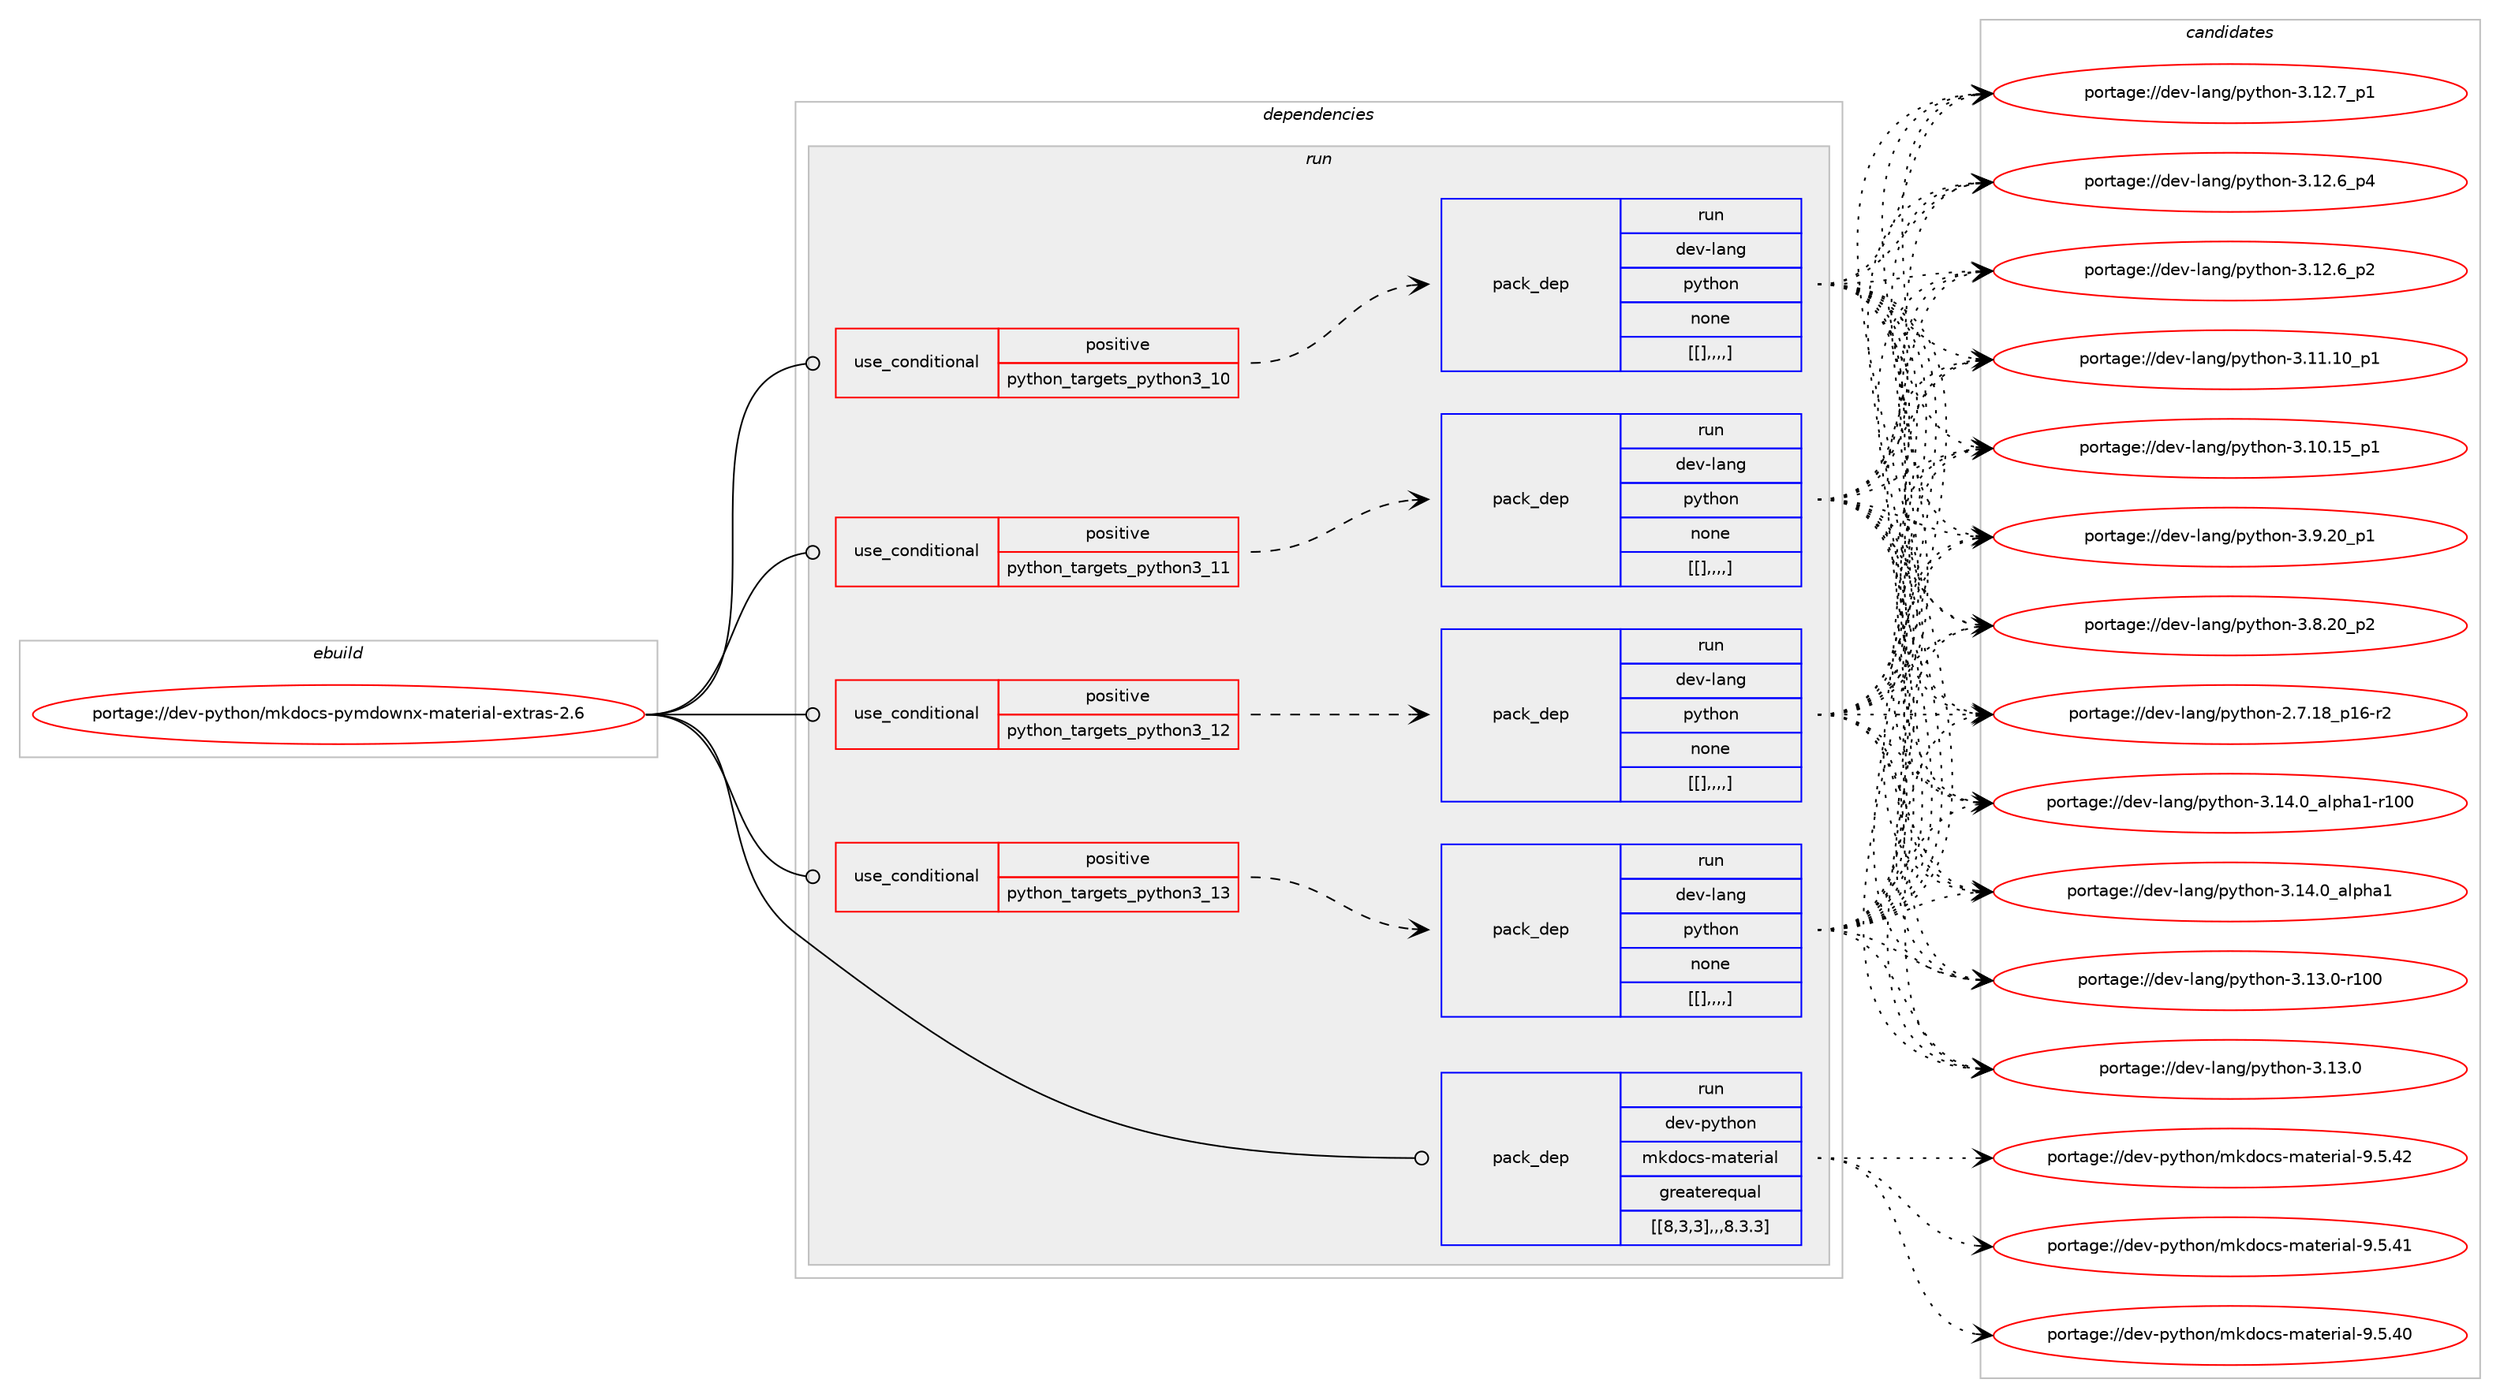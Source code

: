 digraph prolog {

# *************
# Graph options
# *************

newrank=true;
concentrate=true;
compound=true;
graph [rankdir=LR,fontname=Helvetica,fontsize=10,ranksep=1.5];#, ranksep=2.5, nodesep=0.2];
edge  [arrowhead=vee];
node  [fontname=Helvetica,fontsize=10];

# **********
# The ebuild
# **********

subgraph cluster_leftcol {
color=gray;
label=<<i>ebuild</i>>;
id [label="portage://dev-python/mkdocs-pymdownx-material-extras-2.6", color=red, width=4, href="../dev-python/mkdocs-pymdownx-material-extras-2.6.svg"];
}

# ****************
# The dependencies
# ****************

subgraph cluster_midcol {
color=gray;
label=<<i>dependencies</i>>;
subgraph cluster_compile {
fillcolor="#eeeeee";
style=filled;
label=<<i>compile</i>>;
}
subgraph cluster_compileandrun {
fillcolor="#eeeeee";
style=filled;
label=<<i>compile and run</i>>;
}
subgraph cluster_run {
fillcolor="#eeeeee";
style=filled;
label=<<i>run</i>>;
subgraph cond37220 {
dependency157234 [label=<<TABLE BORDER="0" CELLBORDER="1" CELLSPACING="0" CELLPADDING="4"><TR><TD ROWSPAN="3" CELLPADDING="10">use_conditional</TD></TR><TR><TD>positive</TD></TR><TR><TD>python_targets_python3_10</TD></TR></TABLE>>, shape=none, color=red];
subgraph pack118706 {
dependency157238 [label=<<TABLE BORDER="0" CELLBORDER="1" CELLSPACING="0" CELLPADDING="4" WIDTH="220"><TR><TD ROWSPAN="6" CELLPADDING="30">pack_dep</TD></TR><TR><TD WIDTH="110">run</TD></TR><TR><TD>dev-lang</TD></TR><TR><TD>python</TD></TR><TR><TD>none</TD></TR><TR><TD>[[],,,,]</TD></TR></TABLE>>, shape=none, color=blue];
}
dependency157234:e -> dependency157238:w [weight=20,style="dashed",arrowhead="vee"];
}
id:e -> dependency157234:w [weight=20,style="solid",arrowhead="odot"];
subgraph cond37230 {
dependency157284 [label=<<TABLE BORDER="0" CELLBORDER="1" CELLSPACING="0" CELLPADDING="4"><TR><TD ROWSPAN="3" CELLPADDING="10">use_conditional</TD></TR><TR><TD>positive</TD></TR><TR><TD>python_targets_python3_11</TD></TR></TABLE>>, shape=none, color=red];
subgraph pack118752 {
dependency157303 [label=<<TABLE BORDER="0" CELLBORDER="1" CELLSPACING="0" CELLPADDING="4" WIDTH="220"><TR><TD ROWSPAN="6" CELLPADDING="30">pack_dep</TD></TR><TR><TD WIDTH="110">run</TD></TR><TR><TD>dev-lang</TD></TR><TR><TD>python</TD></TR><TR><TD>none</TD></TR><TR><TD>[[],,,,]</TD></TR></TABLE>>, shape=none, color=blue];
}
dependency157284:e -> dependency157303:w [weight=20,style="dashed",arrowhead="vee"];
}
id:e -> dependency157284:w [weight=20,style="solid",arrowhead="odot"];
subgraph cond37249 {
dependency157312 [label=<<TABLE BORDER="0" CELLBORDER="1" CELLSPACING="0" CELLPADDING="4"><TR><TD ROWSPAN="3" CELLPADDING="10">use_conditional</TD></TR><TR><TD>positive</TD></TR><TR><TD>python_targets_python3_12</TD></TR></TABLE>>, shape=none, color=red];
subgraph pack118766 {
dependency157334 [label=<<TABLE BORDER="0" CELLBORDER="1" CELLSPACING="0" CELLPADDING="4" WIDTH="220"><TR><TD ROWSPAN="6" CELLPADDING="30">pack_dep</TD></TR><TR><TD WIDTH="110">run</TD></TR><TR><TD>dev-lang</TD></TR><TR><TD>python</TD></TR><TR><TD>none</TD></TR><TR><TD>[[],,,,]</TD></TR></TABLE>>, shape=none, color=blue];
}
dependency157312:e -> dependency157334:w [weight=20,style="dashed",arrowhead="vee"];
}
id:e -> dependency157312:w [weight=20,style="solid",arrowhead="odot"];
subgraph cond37264 {
dependency157338 [label=<<TABLE BORDER="0" CELLBORDER="1" CELLSPACING="0" CELLPADDING="4"><TR><TD ROWSPAN="3" CELLPADDING="10">use_conditional</TD></TR><TR><TD>positive</TD></TR><TR><TD>python_targets_python3_13</TD></TR></TABLE>>, shape=none, color=red];
subgraph pack118770 {
dependency157360 [label=<<TABLE BORDER="0" CELLBORDER="1" CELLSPACING="0" CELLPADDING="4" WIDTH="220"><TR><TD ROWSPAN="6" CELLPADDING="30">pack_dep</TD></TR><TR><TD WIDTH="110">run</TD></TR><TR><TD>dev-lang</TD></TR><TR><TD>python</TD></TR><TR><TD>none</TD></TR><TR><TD>[[],,,,]</TD></TR></TABLE>>, shape=none, color=blue];
}
dependency157338:e -> dependency157360:w [weight=20,style="dashed",arrowhead="vee"];
}
id:e -> dependency157338:w [weight=20,style="solid",arrowhead="odot"];
subgraph pack118805 {
dependency157431 [label=<<TABLE BORDER="0" CELLBORDER="1" CELLSPACING="0" CELLPADDING="4" WIDTH="220"><TR><TD ROWSPAN="6" CELLPADDING="30">pack_dep</TD></TR><TR><TD WIDTH="110">run</TD></TR><TR><TD>dev-python</TD></TR><TR><TD>mkdocs-material</TD></TR><TR><TD>greaterequal</TD></TR><TR><TD>[[8,3,3],,,8.3.3]</TD></TR></TABLE>>, shape=none, color=blue];
}
id:e -> dependency157431:w [weight=20,style="solid",arrowhead="odot"];
}
}

# **************
# The candidates
# **************

subgraph cluster_choices {
rank=same;
color=gray;
label=<<i>candidates</i>>;

subgraph choice118620 {
color=black;
nodesep=1;
choice100101118451089711010347112121116104111110455146495246489597108112104974945114494848 [label="portage://dev-lang/python-3.14.0_alpha1-r100", color=red, width=4,href="../dev-lang/python-3.14.0_alpha1-r100.svg"];
choice1001011184510897110103471121211161041111104551464952464895971081121049749 [label="portage://dev-lang/python-3.14.0_alpha1", color=red, width=4,href="../dev-lang/python-3.14.0_alpha1.svg"];
choice1001011184510897110103471121211161041111104551464951464845114494848 [label="portage://dev-lang/python-3.13.0-r100", color=red, width=4,href="../dev-lang/python-3.13.0-r100.svg"];
choice10010111845108971101034711212111610411111045514649514648 [label="portage://dev-lang/python-3.13.0", color=red, width=4,href="../dev-lang/python-3.13.0.svg"];
choice100101118451089711010347112121116104111110455146495046559511249 [label="portage://dev-lang/python-3.12.7_p1", color=red, width=4,href="../dev-lang/python-3.12.7_p1.svg"];
choice100101118451089711010347112121116104111110455146495046549511252 [label="portage://dev-lang/python-3.12.6_p4", color=red, width=4,href="../dev-lang/python-3.12.6_p4.svg"];
choice100101118451089711010347112121116104111110455146495046549511250 [label="portage://dev-lang/python-3.12.6_p2", color=red, width=4,href="../dev-lang/python-3.12.6_p2.svg"];
choice10010111845108971101034711212111610411111045514649494649489511249 [label="portage://dev-lang/python-3.11.10_p1", color=red, width=4,href="../dev-lang/python-3.11.10_p1.svg"];
choice10010111845108971101034711212111610411111045514649484649539511249 [label="portage://dev-lang/python-3.10.15_p1", color=red, width=4,href="../dev-lang/python-3.10.15_p1.svg"];
choice100101118451089711010347112121116104111110455146574650489511249 [label="portage://dev-lang/python-3.9.20_p1", color=red, width=4,href="../dev-lang/python-3.9.20_p1.svg"];
choice100101118451089711010347112121116104111110455146564650489511250 [label="portage://dev-lang/python-3.8.20_p2", color=red, width=4,href="../dev-lang/python-3.8.20_p2.svg"];
choice100101118451089711010347112121116104111110455046554649569511249544511450 [label="portage://dev-lang/python-2.7.18_p16-r2", color=red, width=4,href="../dev-lang/python-2.7.18_p16-r2.svg"];
dependency157238:e -> choice100101118451089711010347112121116104111110455146495246489597108112104974945114494848:w [style=dotted,weight="100"];
dependency157238:e -> choice1001011184510897110103471121211161041111104551464952464895971081121049749:w [style=dotted,weight="100"];
dependency157238:e -> choice1001011184510897110103471121211161041111104551464951464845114494848:w [style=dotted,weight="100"];
dependency157238:e -> choice10010111845108971101034711212111610411111045514649514648:w [style=dotted,weight="100"];
dependency157238:e -> choice100101118451089711010347112121116104111110455146495046559511249:w [style=dotted,weight="100"];
dependency157238:e -> choice100101118451089711010347112121116104111110455146495046549511252:w [style=dotted,weight="100"];
dependency157238:e -> choice100101118451089711010347112121116104111110455146495046549511250:w [style=dotted,weight="100"];
dependency157238:e -> choice10010111845108971101034711212111610411111045514649494649489511249:w [style=dotted,weight="100"];
dependency157238:e -> choice10010111845108971101034711212111610411111045514649484649539511249:w [style=dotted,weight="100"];
dependency157238:e -> choice100101118451089711010347112121116104111110455146574650489511249:w [style=dotted,weight="100"];
dependency157238:e -> choice100101118451089711010347112121116104111110455146564650489511250:w [style=dotted,weight="100"];
dependency157238:e -> choice100101118451089711010347112121116104111110455046554649569511249544511450:w [style=dotted,weight="100"];
}
subgraph choice118629 {
color=black;
nodesep=1;
choice100101118451089711010347112121116104111110455146495246489597108112104974945114494848 [label="portage://dev-lang/python-3.14.0_alpha1-r100", color=red, width=4,href="../dev-lang/python-3.14.0_alpha1-r100.svg"];
choice1001011184510897110103471121211161041111104551464952464895971081121049749 [label="portage://dev-lang/python-3.14.0_alpha1", color=red, width=4,href="../dev-lang/python-3.14.0_alpha1.svg"];
choice1001011184510897110103471121211161041111104551464951464845114494848 [label="portage://dev-lang/python-3.13.0-r100", color=red, width=4,href="../dev-lang/python-3.13.0-r100.svg"];
choice10010111845108971101034711212111610411111045514649514648 [label="portage://dev-lang/python-3.13.0", color=red, width=4,href="../dev-lang/python-3.13.0.svg"];
choice100101118451089711010347112121116104111110455146495046559511249 [label="portage://dev-lang/python-3.12.7_p1", color=red, width=4,href="../dev-lang/python-3.12.7_p1.svg"];
choice100101118451089711010347112121116104111110455146495046549511252 [label="portage://dev-lang/python-3.12.6_p4", color=red, width=4,href="../dev-lang/python-3.12.6_p4.svg"];
choice100101118451089711010347112121116104111110455146495046549511250 [label="portage://dev-lang/python-3.12.6_p2", color=red, width=4,href="../dev-lang/python-3.12.6_p2.svg"];
choice10010111845108971101034711212111610411111045514649494649489511249 [label="portage://dev-lang/python-3.11.10_p1", color=red, width=4,href="../dev-lang/python-3.11.10_p1.svg"];
choice10010111845108971101034711212111610411111045514649484649539511249 [label="portage://dev-lang/python-3.10.15_p1", color=red, width=4,href="../dev-lang/python-3.10.15_p1.svg"];
choice100101118451089711010347112121116104111110455146574650489511249 [label="portage://dev-lang/python-3.9.20_p1", color=red, width=4,href="../dev-lang/python-3.9.20_p1.svg"];
choice100101118451089711010347112121116104111110455146564650489511250 [label="portage://dev-lang/python-3.8.20_p2", color=red, width=4,href="../dev-lang/python-3.8.20_p2.svg"];
choice100101118451089711010347112121116104111110455046554649569511249544511450 [label="portage://dev-lang/python-2.7.18_p16-r2", color=red, width=4,href="../dev-lang/python-2.7.18_p16-r2.svg"];
dependency157303:e -> choice100101118451089711010347112121116104111110455146495246489597108112104974945114494848:w [style=dotted,weight="100"];
dependency157303:e -> choice1001011184510897110103471121211161041111104551464952464895971081121049749:w [style=dotted,weight="100"];
dependency157303:e -> choice1001011184510897110103471121211161041111104551464951464845114494848:w [style=dotted,weight="100"];
dependency157303:e -> choice10010111845108971101034711212111610411111045514649514648:w [style=dotted,weight="100"];
dependency157303:e -> choice100101118451089711010347112121116104111110455146495046559511249:w [style=dotted,weight="100"];
dependency157303:e -> choice100101118451089711010347112121116104111110455146495046549511252:w [style=dotted,weight="100"];
dependency157303:e -> choice100101118451089711010347112121116104111110455146495046549511250:w [style=dotted,weight="100"];
dependency157303:e -> choice10010111845108971101034711212111610411111045514649494649489511249:w [style=dotted,weight="100"];
dependency157303:e -> choice10010111845108971101034711212111610411111045514649484649539511249:w [style=dotted,weight="100"];
dependency157303:e -> choice100101118451089711010347112121116104111110455146574650489511249:w [style=dotted,weight="100"];
dependency157303:e -> choice100101118451089711010347112121116104111110455146564650489511250:w [style=dotted,weight="100"];
dependency157303:e -> choice100101118451089711010347112121116104111110455046554649569511249544511450:w [style=dotted,weight="100"];
}
subgraph choice118638 {
color=black;
nodesep=1;
choice100101118451089711010347112121116104111110455146495246489597108112104974945114494848 [label="portage://dev-lang/python-3.14.0_alpha1-r100", color=red, width=4,href="../dev-lang/python-3.14.0_alpha1-r100.svg"];
choice1001011184510897110103471121211161041111104551464952464895971081121049749 [label="portage://dev-lang/python-3.14.0_alpha1", color=red, width=4,href="../dev-lang/python-3.14.0_alpha1.svg"];
choice1001011184510897110103471121211161041111104551464951464845114494848 [label="portage://dev-lang/python-3.13.0-r100", color=red, width=4,href="../dev-lang/python-3.13.0-r100.svg"];
choice10010111845108971101034711212111610411111045514649514648 [label="portage://dev-lang/python-3.13.0", color=red, width=4,href="../dev-lang/python-3.13.0.svg"];
choice100101118451089711010347112121116104111110455146495046559511249 [label="portage://dev-lang/python-3.12.7_p1", color=red, width=4,href="../dev-lang/python-3.12.7_p1.svg"];
choice100101118451089711010347112121116104111110455146495046549511252 [label="portage://dev-lang/python-3.12.6_p4", color=red, width=4,href="../dev-lang/python-3.12.6_p4.svg"];
choice100101118451089711010347112121116104111110455146495046549511250 [label="portage://dev-lang/python-3.12.6_p2", color=red, width=4,href="../dev-lang/python-3.12.6_p2.svg"];
choice10010111845108971101034711212111610411111045514649494649489511249 [label="portage://dev-lang/python-3.11.10_p1", color=red, width=4,href="../dev-lang/python-3.11.10_p1.svg"];
choice10010111845108971101034711212111610411111045514649484649539511249 [label="portage://dev-lang/python-3.10.15_p1", color=red, width=4,href="../dev-lang/python-3.10.15_p1.svg"];
choice100101118451089711010347112121116104111110455146574650489511249 [label="portage://dev-lang/python-3.9.20_p1", color=red, width=4,href="../dev-lang/python-3.9.20_p1.svg"];
choice100101118451089711010347112121116104111110455146564650489511250 [label="portage://dev-lang/python-3.8.20_p2", color=red, width=4,href="../dev-lang/python-3.8.20_p2.svg"];
choice100101118451089711010347112121116104111110455046554649569511249544511450 [label="portage://dev-lang/python-2.7.18_p16-r2", color=red, width=4,href="../dev-lang/python-2.7.18_p16-r2.svg"];
dependency157334:e -> choice100101118451089711010347112121116104111110455146495246489597108112104974945114494848:w [style=dotted,weight="100"];
dependency157334:e -> choice1001011184510897110103471121211161041111104551464952464895971081121049749:w [style=dotted,weight="100"];
dependency157334:e -> choice1001011184510897110103471121211161041111104551464951464845114494848:w [style=dotted,weight="100"];
dependency157334:e -> choice10010111845108971101034711212111610411111045514649514648:w [style=dotted,weight="100"];
dependency157334:e -> choice100101118451089711010347112121116104111110455146495046559511249:w [style=dotted,weight="100"];
dependency157334:e -> choice100101118451089711010347112121116104111110455146495046549511252:w [style=dotted,weight="100"];
dependency157334:e -> choice100101118451089711010347112121116104111110455146495046549511250:w [style=dotted,weight="100"];
dependency157334:e -> choice10010111845108971101034711212111610411111045514649494649489511249:w [style=dotted,weight="100"];
dependency157334:e -> choice10010111845108971101034711212111610411111045514649484649539511249:w [style=dotted,weight="100"];
dependency157334:e -> choice100101118451089711010347112121116104111110455146574650489511249:w [style=dotted,weight="100"];
dependency157334:e -> choice100101118451089711010347112121116104111110455146564650489511250:w [style=dotted,weight="100"];
dependency157334:e -> choice100101118451089711010347112121116104111110455046554649569511249544511450:w [style=dotted,weight="100"];
}
subgraph choice118649 {
color=black;
nodesep=1;
choice100101118451089711010347112121116104111110455146495246489597108112104974945114494848 [label="portage://dev-lang/python-3.14.0_alpha1-r100", color=red, width=4,href="../dev-lang/python-3.14.0_alpha1-r100.svg"];
choice1001011184510897110103471121211161041111104551464952464895971081121049749 [label="portage://dev-lang/python-3.14.0_alpha1", color=red, width=4,href="../dev-lang/python-3.14.0_alpha1.svg"];
choice1001011184510897110103471121211161041111104551464951464845114494848 [label="portage://dev-lang/python-3.13.0-r100", color=red, width=4,href="../dev-lang/python-3.13.0-r100.svg"];
choice10010111845108971101034711212111610411111045514649514648 [label="portage://dev-lang/python-3.13.0", color=red, width=4,href="../dev-lang/python-3.13.0.svg"];
choice100101118451089711010347112121116104111110455146495046559511249 [label="portage://dev-lang/python-3.12.7_p1", color=red, width=4,href="../dev-lang/python-3.12.7_p1.svg"];
choice100101118451089711010347112121116104111110455146495046549511252 [label="portage://dev-lang/python-3.12.6_p4", color=red, width=4,href="../dev-lang/python-3.12.6_p4.svg"];
choice100101118451089711010347112121116104111110455146495046549511250 [label="portage://dev-lang/python-3.12.6_p2", color=red, width=4,href="../dev-lang/python-3.12.6_p2.svg"];
choice10010111845108971101034711212111610411111045514649494649489511249 [label="portage://dev-lang/python-3.11.10_p1", color=red, width=4,href="../dev-lang/python-3.11.10_p1.svg"];
choice10010111845108971101034711212111610411111045514649484649539511249 [label="portage://dev-lang/python-3.10.15_p1", color=red, width=4,href="../dev-lang/python-3.10.15_p1.svg"];
choice100101118451089711010347112121116104111110455146574650489511249 [label="portage://dev-lang/python-3.9.20_p1", color=red, width=4,href="../dev-lang/python-3.9.20_p1.svg"];
choice100101118451089711010347112121116104111110455146564650489511250 [label="portage://dev-lang/python-3.8.20_p2", color=red, width=4,href="../dev-lang/python-3.8.20_p2.svg"];
choice100101118451089711010347112121116104111110455046554649569511249544511450 [label="portage://dev-lang/python-2.7.18_p16-r2", color=red, width=4,href="../dev-lang/python-2.7.18_p16-r2.svg"];
dependency157360:e -> choice100101118451089711010347112121116104111110455146495246489597108112104974945114494848:w [style=dotted,weight="100"];
dependency157360:e -> choice1001011184510897110103471121211161041111104551464952464895971081121049749:w [style=dotted,weight="100"];
dependency157360:e -> choice1001011184510897110103471121211161041111104551464951464845114494848:w [style=dotted,weight="100"];
dependency157360:e -> choice10010111845108971101034711212111610411111045514649514648:w [style=dotted,weight="100"];
dependency157360:e -> choice100101118451089711010347112121116104111110455146495046559511249:w [style=dotted,weight="100"];
dependency157360:e -> choice100101118451089711010347112121116104111110455146495046549511252:w [style=dotted,weight="100"];
dependency157360:e -> choice100101118451089711010347112121116104111110455146495046549511250:w [style=dotted,weight="100"];
dependency157360:e -> choice10010111845108971101034711212111610411111045514649494649489511249:w [style=dotted,weight="100"];
dependency157360:e -> choice10010111845108971101034711212111610411111045514649484649539511249:w [style=dotted,weight="100"];
dependency157360:e -> choice100101118451089711010347112121116104111110455146574650489511249:w [style=dotted,weight="100"];
dependency157360:e -> choice100101118451089711010347112121116104111110455146564650489511250:w [style=dotted,weight="100"];
dependency157360:e -> choice100101118451089711010347112121116104111110455046554649569511249544511450:w [style=dotted,weight="100"];
}
subgraph choice118674 {
color=black;
nodesep=1;
choice10010111845112121116104111110471091071001119911545109971161011141059710845574653465250 [label="portage://dev-python/mkdocs-material-9.5.42", color=red, width=4,href="../dev-python/mkdocs-material-9.5.42.svg"];
choice10010111845112121116104111110471091071001119911545109971161011141059710845574653465249 [label="portage://dev-python/mkdocs-material-9.5.41", color=red, width=4,href="../dev-python/mkdocs-material-9.5.41.svg"];
choice10010111845112121116104111110471091071001119911545109971161011141059710845574653465248 [label="portage://dev-python/mkdocs-material-9.5.40", color=red, width=4,href="../dev-python/mkdocs-material-9.5.40.svg"];
dependency157431:e -> choice10010111845112121116104111110471091071001119911545109971161011141059710845574653465250:w [style=dotted,weight="100"];
dependency157431:e -> choice10010111845112121116104111110471091071001119911545109971161011141059710845574653465249:w [style=dotted,weight="100"];
dependency157431:e -> choice10010111845112121116104111110471091071001119911545109971161011141059710845574653465248:w [style=dotted,weight="100"];
}
}

}
